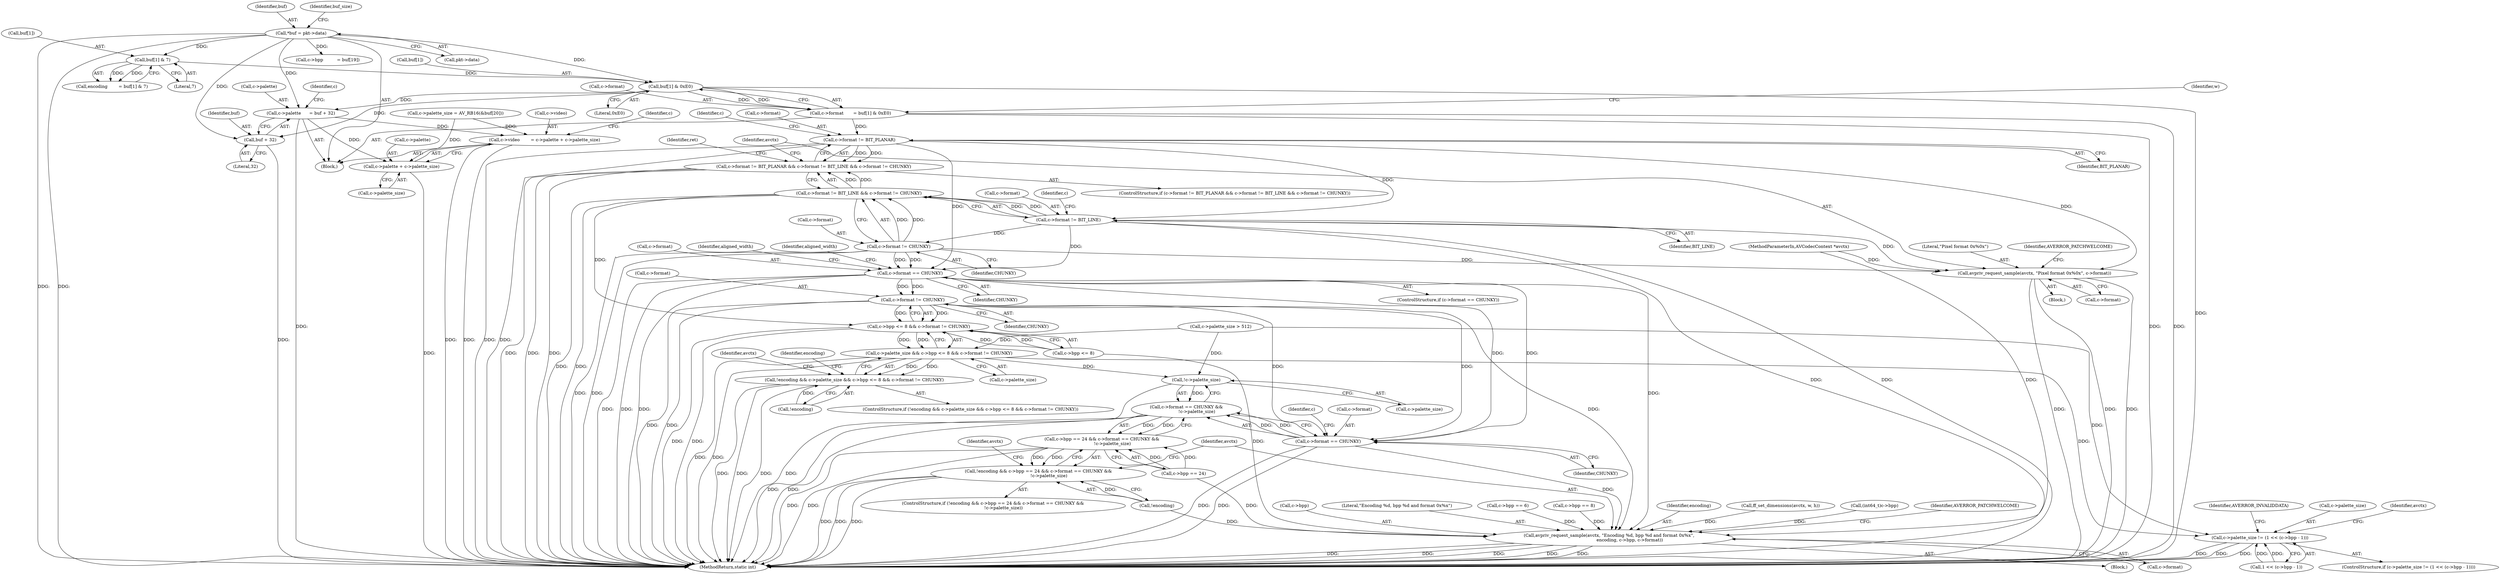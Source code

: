 digraph "0_FFmpeg_e1b60aad77c27ed5d4dfc11e5e6a05a38c70489d@array" {
"1000149" [label="(Call,buf[1] & 0xE0)"];
"1000140" [label="(Call,buf[1] & 7)"];
"1000127" [label="(Call,*buf = pkt->data)"];
"1000145" [label="(Call,c->format       = buf[1] & 0xE0)"];
"1000241" [label="(Call,c->format != BIT_PLANAR)"];
"1000240" [label="(Call,c->format != BIT_PLANAR && c->format != BIT_LINE && c->format != CHUNKY)"];
"1000247" [label="(Call,c->format != BIT_LINE)"];
"1000246" [label="(Call,c->format != BIT_LINE && c->format != CHUNKY)"];
"1000337" [label="(Call,c->bpp <= 8 && c->format != CHUNKY)"];
"1000333" [label="(Call,c->palette_size && c->bpp <= 8 && c->format != CHUNKY)"];
"1000330" [label="(Call,!encoding && c->palette_size && c->bpp <= 8 && c->format != CHUNKY)"];
"1000373" [label="(Call,c->palette_size != (1 << (c->bpp - 1)))"];
"1000408" [label="(Call,!c->palette_size)"];
"1000402" [label="(Call,c->format == CHUNKY &&\n               !c->palette_size)"];
"1000396" [label="(Call,c->bpp == 24 && c->format == CHUNKY &&\n               !c->palette_size)"];
"1000393" [label="(Call,!encoding && c->bpp == 24 && c->format == CHUNKY &&\n               !c->palette_size)"];
"1000252" [label="(Call,c->format != CHUNKY)"];
"1000258" [label="(Call,avpriv_request_sample(avctx, \"Pixel format 0x%0x\", c->format))"];
"1000278" [label="(Call,c->format == CHUNKY)"];
"1000343" [label="(Call,c->format != CHUNKY)"];
"1000403" [label="(Call,c->format == CHUNKY)"];
"1000420" [label="(Call,avpriv_request_sample(avctx, \"Encoding %d, bpp %d and format 0x%x\",\n                              encoding, c->bpp, c->format))"];
"1000184" [label="(Call,c->palette      = buf + 32)"];
"1000191" [label="(Call,c->video        = c->palette + c->palette_size)"];
"1000195" [label="(Call,c->palette + c->palette_size)"];
"1000188" [label="(Call,buf + 32)"];
"1000175" [label="(Call,c->palette_size = AV_RB16(&buf[20]))"];
"1000188" [label="(Call,buf + 32)"];
"1000249" [label="(Identifier,c)"];
"1000343" [label="(Call,c->format != CHUNKY)"];
"1000347" [label="(Identifier,CHUNKY)"];
"1000419" [label="(Block,)"];
"1000145" [label="(Call,c->format       = buf[1] & 0xE0)"];
"1000338" [label="(Call,c->bpp <= 8)"];
"1000290" [label="(Identifier,aligned_width)"];
"1000189" [label="(Identifier,buf)"];
"1000410" [label="(Identifier,c)"];
"1000155" [label="(Identifier,w)"];
"1000248" [label="(Call,c->format)"];
"1000388" [label="(Identifier,avctx)"];
"1000404" [label="(Call,c->format)"];
"1000240" [label="(Call,c->format != BIT_PLANAR && c->format != BIT_LINE && c->format != CHUNKY)"];
"1000247" [label="(Call,c->format != BIT_LINE)"];
"1000138" [label="(Call,encoding        = buf[1] & 7)"];
"1000423" [label="(Identifier,encoding)"];
"1000351" [label="(Identifier,avctx)"];
"1000253" [label="(Call,c->format)"];
"1000105" [label="(Block,)"];
"1000407" [label="(Identifier,CHUNKY)"];
"1000146" [label="(Call,c->format)"];
"1000204" [label="(Identifier,c)"];
"1000393" [label="(Call,!encoding && c->bpp == 24 && c->format == CHUNKY &&\n               !c->palette_size)"];
"1000329" [label="(ControlStructure,if (!encoding && c->palette_size && c->bpp <= 8 && c->format != CHUNKY))"];
"1000184" [label="(Call,c->palette      = buf + 32)"];
"1000153" [label="(Literal,0xE0)"];
"1000330" [label="(Call,!encoding && c->palette_size && c->bpp <= 8 && c->format != CHUNKY)"];
"1000278" [label="(Call,c->format == CHUNKY)"];
"1000397" [label="(Call,c->bpp == 24)"];
"1000427" [label="(Call,c->format)"];
"1000192" [label="(Call,c->video)"];
"1000214" [label="(Call,c->palette_size > 512)"];
"1000251" [label="(Identifier,BIT_LINE)"];
"1000254" [label="(Identifier,c)"];
"1000242" [label="(Call,c->format)"];
"1000409" [label="(Call,c->palette_size)"];
"1000128" [label="(Identifier,buf)"];
"1000334" [label="(Call,c->palette_size)"];
"1000195" [label="(Call,c->palette + c->palette_size)"];
"1000252" [label="(Call,c->format != CHUNKY)"];
"1000149" [label="(Call,buf[1] & 0xE0)"];
"1000377" [label="(Call,1 << (c->bpp - 1))"];
"1000270" [label="(Call,ff_set_dimensions(avctx, w, h))"];
"1000134" [label="(Identifier,buf_size)"];
"1000239" [label="(ControlStructure,if (c->format != BIT_PLANAR && c->format != BIT_LINE && c->format != CHUNKY))"];
"1000385" [label="(Identifier,AVERROR_INVALIDDATA)"];
"1000127" [label="(Call,*buf = pkt->data)"];
"1000420" [label="(Call,avpriv_request_sample(avctx, \"Encoding %d, bpp %d and format 0x%x\",\n                              encoding, c->bpp, c->format))"];
"1000394" [label="(Call,!encoding)"];
"1000261" [label="(Call,c->format)"];
"1000333" [label="(Call,c->palette_size && c->bpp <= 8 && c->format != CHUNKY)"];
"1000260" [label="(Literal,\"Pixel format 0x%0x\")"];
"1000392" [label="(ControlStructure,if (!encoding && c->bpp == 24 && c->format == CHUNKY &&\n               !c->palette_size))"];
"1000256" [label="(Identifier,CHUNKY)"];
"1000259" [label="(Identifier,avctx)"];
"1000141" [label="(Call,buf[1])"];
"1000337" [label="(Call,c->bpp <= 8 && c->format != CHUNKY)"];
"1000241" [label="(Call,c->format != BIT_PLANAR)"];
"1000279" [label="(Call,c->format)"];
"1000415" [label="(Identifier,avctx)"];
"1000282" [label="(Identifier,CHUNKY)"];
"1000321" [label="(Call,(int64_t)c->bpp)"];
"1000140" [label="(Call,buf[1] & 7)"];
"1000403" [label="(Call,c->format == CHUNKY)"];
"1000284" [label="(Identifier,aligned_width)"];
"1000408" [label="(Call,!c->palette_size)"];
"1000191" [label="(Call,c->video        = c->palette + c->palette_size)"];
"1000168" [label="(Call,c->bpp          = buf[19])"];
"1000508" [label="(MethodReturn,static int)"];
"1000144" [label="(Literal,7)"];
"1000372" [label="(ControlStructure,if (c->palette_size != (1 << (c->bpp - 1))))"];
"1000193" [label="(Identifier,c)"];
"1000185" [label="(Call,c->palette)"];
"1000269" [label="(Identifier,ret)"];
"1000358" [label="(Identifier,encoding)"];
"1000245" [label="(Identifier,BIT_PLANAR)"];
"1000374" [label="(Call,c->palette_size)"];
"1000190" [label="(Literal,32)"];
"1000373" [label="(Call,c->palette_size != (1 << (c->bpp - 1)))"];
"1000101" [label="(MethodParameterIn,AVCodecContext *avctx)"];
"1000396" [label="(Call,c->bpp == 24 && c->format == CHUNKY &&\n               !c->palette_size)"];
"1000129" [label="(Call,pkt->data)"];
"1000277" [label="(ControlStructure,if (c->format == CHUNKY))"];
"1000431" [label="(Identifier,AVERROR_PATCHWELCOME)"];
"1000331" [label="(Call,!encoding)"];
"1000258" [label="(Call,avpriv_request_sample(avctx, \"Pixel format 0x%0x\", c->format))"];
"1000421" [label="(Identifier,avctx)"];
"1000402" [label="(Call,c->format == CHUNKY &&\n               !c->palette_size)"];
"1000424" [label="(Call,c->bpp)"];
"1000199" [label="(Call,c->palette_size)"];
"1000257" [label="(Block,)"];
"1000422" [label="(Literal,\"Encoding %d, bpp %d and format 0x%x\")"];
"1000150" [label="(Call,buf[1])"];
"1000361" [label="(Call,c->bpp == 6)"];
"1000366" [label="(Call,c->bpp == 8)"];
"1000344" [label="(Call,c->format)"];
"1000265" [label="(Identifier,AVERROR_PATCHWELCOME)"];
"1000246" [label="(Call,c->format != BIT_LINE && c->format != CHUNKY)"];
"1000196" [label="(Call,c->palette)"];
"1000149" -> "1000145"  [label="AST: "];
"1000149" -> "1000153"  [label="CFG: "];
"1000150" -> "1000149"  [label="AST: "];
"1000153" -> "1000149"  [label="AST: "];
"1000145" -> "1000149"  [label="CFG: "];
"1000149" -> "1000508"  [label="DDG: "];
"1000149" -> "1000145"  [label="DDG: "];
"1000149" -> "1000145"  [label="DDG: "];
"1000140" -> "1000149"  [label="DDG: "];
"1000127" -> "1000149"  [label="DDG: "];
"1000149" -> "1000184"  [label="DDG: "];
"1000149" -> "1000188"  [label="DDG: "];
"1000140" -> "1000138"  [label="AST: "];
"1000140" -> "1000144"  [label="CFG: "];
"1000141" -> "1000140"  [label="AST: "];
"1000144" -> "1000140"  [label="AST: "];
"1000138" -> "1000140"  [label="CFG: "];
"1000140" -> "1000138"  [label="DDG: "];
"1000140" -> "1000138"  [label="DDG: "];
"1000127" -> "1000140"  [label="DDG: "];
"1000127" -> "1000105"  [label="AST: "];
"1000127" -> "1000129"  [label="CFG: "];
"1000128" -> "1000127"  [label="AST: "];
"1000129" -> "1000127"  [label="AST: "];
"1000134" -> "1000127"  [label="CFG: "];
"1000127" -> "1000508"  [label="DDG: "];
"1000127" -> "1000508"  [label="DDG: "];
"1000127" -> "1000168"  [label="DDG: "];
"1000127" -> "1000184"  [label="DDG: "];
"1000127" -> "1000188"  [label="DDG: "];
"1000145" -> "1000105"  [label="AST: "];
"1000146" -> "1000145"  [label="AST: "];
"1000155" -> "1000145"  [label="CFG: "];
"1000145" -> "1000508"  [label="DDG: "];
"1000145" -> "1000508"  [label="DDG: "];
"1000145" -> "1000241"  [label="DDG: "];
"1000241" -> "1000240"  [label="AST: "];
"1000241" -> "1000245"  [label="CFG: "];
"1000242" -> "1000241"  [label="AST: "];
"1000245" -> "1000241"  [label="AST: "];
"1000249" -> "1000241"  [label="CFG: "];
"1000240" -> "1000241"  [label="CFG: "];
"1000241" -> "1000508"  [label="DDG: "];
"1000241" -> "1000508"  [label="DDG: "];
"1000241" -> "1000240"  [label="DDG: "];
"1000241" -> "1000240"  [label="DDG: "];
"1000241" -> "1000247"  [label="DDG: "];
"1000241" -> "1000258"  [label="DDG: "];
"1000241" -> "1000278"  [label="DDG: "];
"1000240" -> "1000239"  [label="AST: "];
"1000240" -> "1000246"  [label="CFG: "];
"1000246" -> "1000240"  [label="AST: "];
"1000259" -> "1000240"  [label="CFG: "];
"1000269" -> "1000240"  [label="CFG: "];
"1000240" -> "1000508"  [label="DDG: "];
"1000240" -> "1000508"  [label="DDG: "];
"1000240" -> "1000508"  [label="DDG: "];
"1000246" -> "1000240"  [label="DDG: "];
"1000246" -> "1000240"  [label="DDG: "];
"1000247" -> "1000246"  [label="AST: "];
"1000247" -> "1000251"  [label="CFG: "];
"1000248" -> "1000247"  [label="AST: "];
"1000251" -> "1000247"  [label="AST: "];
"1000254" -> "1000247"  [label="CFG: "];
"1000246" -> "1000247"  [label="CFG: "];
"1000247" -> "1000508"  [label="DDG: "];
"1000247" -> "1000508"  [label="DDG: "];
"1000247" -> "1000246"  [label="DDG: "];
"1000247" -> "1000246"  [label="DDG: "];
"1000247" -> "1000252"  [label="DDG: "];
"1000247" -> "1000258"  [label="DDG: "];
"1000247" -> "1000278"  [label="DDG: "];
"1000246" -> "1000252"  [label="CFG: "];
"1000252" -> "1000246"  [label="AST: "];
"1000246" -> "1000508"  [label="DDG: "];
"1000246" -> "1000508"  [label="DDG: "];
"1000252" -> "1000246"  [label="DDG: "];
"1000252" -> "1000246"  [label="DDG: "];
"1000246" -> "1000337"  [label="DDG: "];
"1000337" -> "1000333"  [label="AST: "];
"1000337" -> "1000338"  [label="CFG: "];
"1000337" -> "1000343"  [label="CFG: "];
"1000338" -> "1000337"  [label="AST: "];
"1000343" -> "1000337"  [label="AST: "];
"1000333" -> "1000337"  [label="CFG: "];
"1000337" -> "1000508"  [label="DDG: "];
"1000337" -> "1000508"  [label="DDG: "];
"1000337" -> "1000333"  [label="DDG: "];
"1000337" -> "1000333"  [label="DDG: "];
"1000338" -> "1000337"  [label="DDG: "];
"1000338" -> "1000337"  [label="DDG: "];
"1000343" -> "1000337"  [label="DDG: "];
"1000343" -> "1000337"  [label="DDG: "];
"1000333" -> "1000330"  [label="AST: "];
"1000333" -> "1000334"  [label="CFG: "];
"1000334" -> "1000333"  [label="AST: "];
"1000330" -> "1000333"  [label="CFG: "];
"1000333" -> "1000508"  [label="DDG: "];
"1000333" -> "1000508"  [label="DDG: "];
"1000333" -> "1000330"  [label="DDG: "];
"1000333" -> "1000330"  [label="DDG: "];
"1000214" -> "1000333"  [label="DDG: "];
"1000333" -> "1000373"  [label="DDG: "];
"1000333" -> "1000408"  [label="DDG: "];
"1000330" -> "1000329"  [label="AST: "];
"1000330" -> "1000331"  [label="CFG: "];
"1000331" -> "1000330"  [label="AST: "];
"1000351" -> "1000330"  [label="CFG: "];
"1000358" -> "1000330"  [label="CFG: "];
"1000330" -> "1000508"  [label="DDG: "];
"1000330" -> "1000508"  [label="DDG: "];
"1000330" -> "1000508"  [label="DDG: "];
"1000331" -> "1000330"  [label="DDG: "];
"1000373" -> "1000372"  [label="AST: "];
"1000373" -> "1000377"  [label="CFG: "];
"1000374" -> "1000373"  [label="AST: "];
"1000377" -> "1000373"  [label="AST: "];
"1000385" -> "1000373"  [label="CFG: "];
"1000388" -> "1000373"  [label="CFG: "];
"1000373" -> "1000508"  [label="DDG: "];
"1000373" -> "1000508"  [label="DDG: "];
"1000373" -> "1000508"  [label="DDG: "];
"1000214" -> "1000373"  [label="DDG: "];
"1000377" -> "1000373"  [label="DDG: "];
"1000377" -> "1000373"  [label="DDG: "];
"1000408" -> "1000402"  [label="AST: "];
"1000408" -> "1000409"  [label="CFG: "];
"1000409" -> "1000408"  [label="AST: "];
"1000402" -> "1000408"  [label="CFG: "];
"1000408" -> "1000508"  [label="DDG: "];
"1000408" -> "1000402"  [label="DDG: "];
"1000214" -> "1000408"  [label="DDG: "];
"1000402" -> "1000396"  [label="AST: "];
"1000402" -> "1000403"  [label="CFG: "];
"1000403" -> "1000402"  [label="AST: "];
"1000396" -> "1000402"  [label="CFG: "];
"1000402" -> "1000508"  [label="DDG: "];
"1000402" -> "1000508"  [label="DDG: "];
"1000402" -> "1000396"  [label="DDG: "];
"1000402" -> "1000396"  [label="DDG: "];
"1000403" -> "1000402"  [label="DDG: "];
"1000403" -> "1000402"  [label="DDG: "];
"1000396" -> "1000393"  [label="AST: "];
"1000396" -> "1000397"  [label="CFG: "];
"1000397" -> "1000396"  [label="AST: "];
"1000393" -> "1000396"  [label="CFG: "];
"1000396" -> "1000508"  [label="DDG: "];
"1000396" -> "1000508"  [label="DDG: "];
"1000396" -> "1000393"  [label="DDG: "];
"1000396" -> "1000393"  [label="DDG: "];
"1000397" -> "1000396"  [label="DDG: "];
"1000397" -> "1000396"  [label="DDG: "];
"1000393" -> "1000392"  [label="AST: "];
"1000393" -> "1000394"  [label="CFG: "];
"1000394" -> "1000393"  [label="AST: "];
"1000415" -> "1000393"  [label="CFG: "];
"1000421" -> "1000393"  [label="CFG: "];
"1000393" -> "1000508"  [label="DDG: "];
"1000393" -> "1000508"  [label="DDG: "];
"1000393" -> "1000508"  [label="DDG: "];
"1000394" -> "1000393"  [label="DDG: "];
"1000252" -> "1000256"  [label="CFG: "];
"1000253" -> "1000252"  [label="AST: "];
"1000256" -> "1000252"  [label="AST: "];
"1000252" -> "1000508"  [label="DDG: "];
"1000252" -> "1000508"  [label="DDG: "];
"1000252" -> "1000258"  [label="DDG: "];
"1000252" -> "1000278"  [label="DDG: "];
"1000252" -> "1000278"  [label="DDG: "];
"1000258" -> "1000257"  [label="AST: "];
"1000258" -> "1000261"  [label="CFG: "];
"1000259" -> "1000258"  [label="AST: "];
"1000260" -> "1000258"  [label="AST: "];
"1000261" -> "1000258"  [label="AST: "];
"1000265" -> "1000258"  [label="CFG: "];
"1000258" -> "1000508"  [label="DDG: "];
"1000258" -> "1000508"  [label="DDG: "];
"1000258" -> "1000508"  [label="DDG: "];
"1000101" -> "1000258"  [label="DDG: "];
"1000278" -> "1000277"  [label="AST: "];
"1000278" -> "1000282"  [label="CFG: "];
"1000279" -> "1000278"  [label="AST: "];
"1000282" -> "1000278"  [label="AST: "];
"1000284" -> "1000278"  [label="CFG: "];
"1000290" -> "1000278"  [label="CFG: "];
"1000278" -> "1000508"  [label="DDG: "];
"1000278" -> "1000508"  [label="DDG: "];
"1000278" -> "1000508"  [label="DDG: "];
"1000278" -> "1000343"  [label="DDG: "];
"1000278" -> "1000343"  [label="DDG: "];
"1000278" -> "1000403"  [label="DDG: "];
"1000278" -> "1000403"  [label="DDG: "];
"1000278" -> "1000420"  [label="DDG: "];
"1000343" -> "1000347"  [label="CFG: "];
"1000344" -> "1000343"  [label="AST: "];
"1000347" -> "1000343"  [label="AST: "];
"1000343" -> "1000508"  [label="DDG: "];
"1000343" -> "1000508"  [label="DDG: "];
"1000343" -> "1000403"  [label="DDG: "];
"1000343" -> "1000403"  [label="DDG: "];
"1000343" -> "1000420"  [label="DDG: "];
"1000403" -> "1000407"  [label="CFG: "];
"1000404" -> "1000403"  [label="AST: "];
"1000407" -> "1000403"  [label="AST: "];
"1000410" -> "1000403"  [label="CFG: "];
"1000403" -> "1000508"  [label="DDG: "];
"1000403" -> "1000508"  [label="DDG: "];
"1000403" -> "1000420"  [label="DDG: "];
"1000420" -> "1000419"  [label="AST: "];
"1000420" -> "1000427"  [label="CFG: "];
"1000421" -> "1000420"  [label="AST: "];
"1000422" -> "1000420"  [label="AST: "];
"1000423" -> "1000420"  [label="AST: "];
"1000424" -> "1000420"  [label="AST: "];
"1000427" -> "1000420"  [label="AST: "];
"1000431" -> "1000420"  [label="CFG: "];
"1000420" -> "1000508"  [label="DDG: "];
"1000420" -> "1000508"  [label="DDG: "];
"1000420" -> "1000508"  [label="DDG: "];
"1000420" -> "1000508"  [label="DDG: "];
"1000420" -> "1000508"  [label="DDG: "];
"1000270" -> "1000420"  [label="DDG: "];
"1000101" -> "1000420"  [label="DDG: "];
"1000394" -> "1000420"  [label="DDG: "];
"1000338" -> "1000420"  [label="DDG: "];
"1000397" -> "1000420"  [label="DDG: "];
"1000366" -> "1000420"  [label="DDG: "];
"1000361" -> "1000420"  [label="DDG: "];
"1000321" -> "1000420"  [label="DDG: "];
"1000184" -> "1000105"  [label="AST: "];
"1000184" -> "1000188"  [label="CFG: "];
"1000185" -> "1000184"  [label="AST: "];
"1000188" -> "1000184"  [label="AST: "];
"1000193" -> "1000184"  [label="CFG: "];
"1000184" -> "1000508"  [label="DDG: "];
"1000184" -> "1000191"  [label="DDG: "];
"1000184" -> "1000195"  [label="DDG: "];
"1000191" -> "1000105"  [label="AST: "];
"1000191" -> "1000195"  [label="CFG: "];
"1000192" -> "1000191"  [label="AST: "];
"1000195" -> "1000191"  [label="AST: "];
"1000204" -> "1000191"  [label="CFG: "];
"1000191" -> "1000508"  [label="DDG: "];
"1000191" -> "1000508"  [label="DDG: "];
"1000175" -> "1000191"  [label="DDG: "];
"1000195" -> "1000199"  [label="CFG: "];
"1000196" -> "1000195"  [label="AST: "];
"1000199" -> "1000195"  [label="AST: "];
"1000195" -> "1000508"  [label="DDG: "];
"1000175" -> "1000195"  [label="DDG: "];
"1000188" -> "1000190"  [label="CFG: "];
"1000189" -> "1000188"  [label="AST: "];
"1000190" -> "1000188"  [label="AST: "];
"1000188" -> "1000508"  [label="DDG: "];
}
